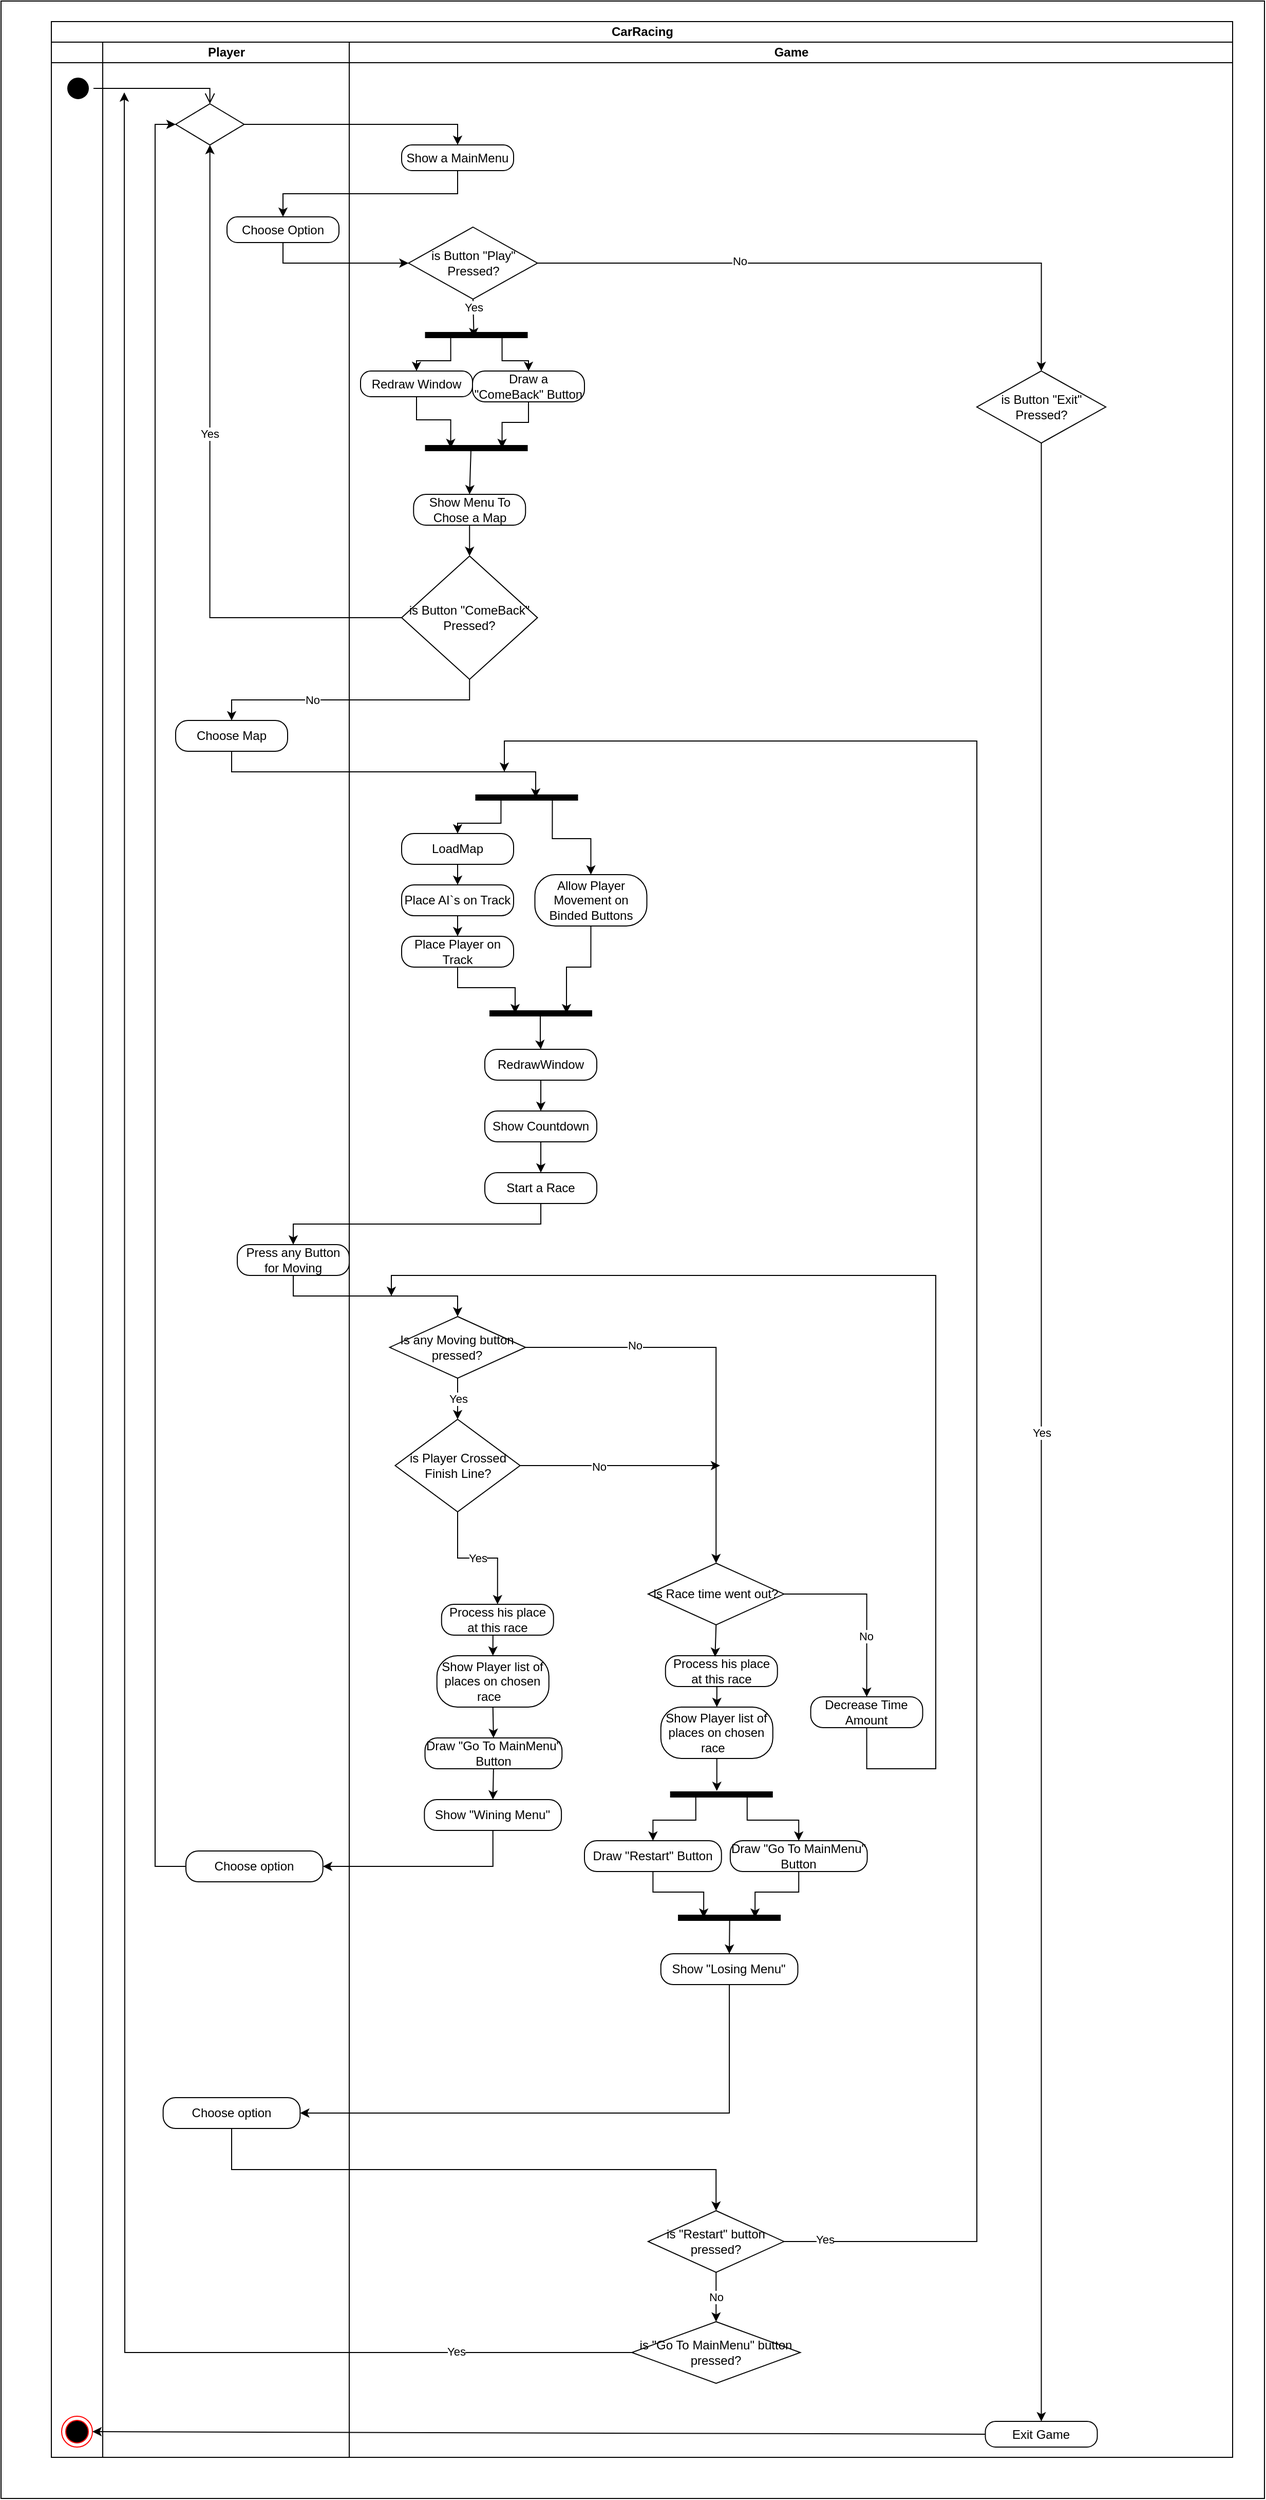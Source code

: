 <mxfile version="22.1.22" type="device">
  <diagram name="Страница — 1" id="J6G2fREbWxx0680CNt4n">
    <mxGraphModel dx="1500" dy="1020" grid="1" gridSize="10" guides="1" tooltips="1" connect="1" arrows="1" fold="1" page="1" pageScale="1" pageWidth="827" pageHeight="1169" math="0" shadow="0">
      <root>
        <mxCell id="0" />
        <mxCell id="1" parent="0" />
        <mxCell id="FTJp6IoLAarafYnfe9E8-142" value="" style="rounded=0;whiteSpace=wrap;html=1;" vertex="1" parent="1">
          <mxGeometry x="150" y="20" width="1230" height="2430" as="geometry" />
        </mxCell>
        <mxCell id="FTJp6IoLAarafYnfe9E8-1" value="CarRacing" style="swimlane;childLayout=stackLayout;resizeParent=1;resizeParentMax=0;startSize=20;html=1;" vertex="1" parent="1">
          <mxGeometry x="199" y="40" width="1150" height="2370" as="geometry" />
        </mxCell>
        <mxCell id="FTJp6IoLAarafYnfe9E8-5" value="" style="swimlane;startSize=20;" vertex="1" parent="FTJp6IoLAarafYnfe9E8-1">
          <mxGeometry y="20" width="50" height="2350" as="geometry" />
        </mxCell>
        <mxCell id="FTJp6IoLAarafYnfe9E8-6" value="" style="ellipse;html=1;shape=startState;fillColor=#000000;strokeColor=#FFFFFF;" vertex="1" parent="FTJp6IoLAarafYnfe9E8-5">
          <mxGeometry x="11.0" y="30" width="30" height="30" as="geometry" />
        </mxCell>
        <mxCell id="FTJp6IoLAarafYnfe9E8-8" value="" style="ellipse;html=1;shape=endState;fillColor=#000000;strokeColor=#ff0000;" vertex="1" parent="FTJp6IoLAarafYnfe9E8-5">
          <mxGeometry x="10.0" y="2310" width="30" height="30" as="geometry" />
        </mxCell>
        <mxCell id="FTJp6IoLAarafYnfe9E8-2" value="Player" style="swimlane;startSize=20;html=1;" vertex="1" parent="FTJp6IoLAarafYnfe9E8-1">
          <mxGeometry x="50" y="20" width="240" height="2350" as="geometry" />
        </mxCell>
        <mxCell id="FTJp6IoLAarafYnfe9E8-11" value="Choose Option" style="rounded=1;whiteSpace=wrap;html=1;arcSize=40;fontColor=#000000;fillColor=#FFFFFF;strokeColor=#000000;" vertex="1" parent="FTJp6IoLAarafYnfe9E8-2">
          <mxGeometry x="121.0" y="170" width="109" height="25" as="geometry" />
        </mxCell>
        <mxCell id="FTJp6IoLAarafYnfe9E8-26" value="Choose Map" style="rounded=1;whiteSpace=wrap;html=1;arcSize=40;fontColor=#000000;fillColor=#FFFFFF;strokeColor=#000000;" vertex="1" parent="FTJp6IoLAarafYnfe9E8-2">
          <mxGeometry x="71.0" y="660" width="109" height="30" as="geometry" />
        </mxCell>
        <mxCell id="FTJp6IoLAarafYnfe9E8-70" value="Press any Button for Moving" style="rounded=1;whiteSpace=wrap;html=1;arcSize=40;fontColor=#000000;fillColor=#FFFFFF;strokeColor=#000000;" vertex="1" parent="FTJp6IoLAarafYnfe9E8-2">
          <mxGeometry x="131" y="1170" width="109" height="30" as="geometry" />
        </mxCell>
        <mxCell id="FTJp6IoLAarafYnfe9E8-126" style="edgeStyle=orthogonalEdgeStyle;rounded=0;orthogonalLoop=1;jettySize=auto;html=1;exitX=0;exitY=0.5;exitDx=0;exitDy=0;entryX=0;entryY=0.5;entryDx=0;entryDy=0;" edge="1" parent="FTJp6IoLAarafYnfe9E8-2" source="FTJp6IoLAarafYnfe9E8-109" target="FTJp6IoLAarafYnfe9E8-127">
          <mxGeometry relative="1" as="geometry">
            <mxPoint x="31" y="50" as="targetPoint" />
          </mxGeometry>
        </mxCell>
        <mxCell id="FTJp6IoLAarafYnfe9E8-109" value="Choose option" style="rounded=1;whiteSpace=wrap;html=1;arcSize=40;fontColor=#000000;fillColor=#FFFFFF;strokeColor=#000000;" vertex="1" parent="FTJp6IoLAarafYnfe9E8-2">
          <mxGeometry x="81" y="1760" width="133.37" height="30" as="geometry" />
        </mxCell>
        <mxCell id="FTJp6IoLAarafYnfe9E8-127" value="" style="rhombus;whiteSpace=wrap;html=1;fontColor=#000000;fillColor=#FFFFFF;strokeColor=#000000;" vertex="1" parent="FTJp6IoLAarafYnfe9E8-2">
          <mxGeometry x="71" y="60" width="66.69" height="40" as="geometry" />
        </mxCell>
        <mxCell id="FTJp6IoLAarafYnfe9E8-131" value="Choose option" style="rounded=1;whiteSpace=wrap;html=1;arcSize=40;fontColor=#000000;fillColor=#FFFFFF;strokeColor=#000000;" vertex="1" parent="FTJp6IoLAarafYnfe9E8-2">
          <mxGeometry x="58.81" y="2000" width="133.37" height="30" as="geometry" />
        </mxCell>
        <mxCell id="FTJp6IoLAarafYnfe9E8-7" value="" style="edgeStyle=orthogonalEdgeStyle;html=1;verticalAlign=bottom;endArrow=open;endSize=8;strokeColor=#000000;rounded=0;entryX=0.5;entryY=0;entryDx=0;entryDy=0;" edge="1" source="FTJp6IoLAarafYnfe9E8-6" parent="FTJp6IoLAarafYnfe9E8-1" target="FTJp6IoLAarafYnfe9E8-127">
          <mxGeometry relative="1" as="geometry">
            <mxPoint x="121" y="65" as="targetPoint" />
          </mxGeometry>
        </mxCell>
        <mxCell id="FTJp6IoLAarafYnfe9E8-12" style="edgeStyle=orthogonalEdgeStyle;rounded=0;orthogonalLoop=1;jettySize=auto;html=1;exitX=0.5;exitY=1;exitDx=0;exitDy=0;entryX=0.5;entryY=0;entryDx=0;entryDy=0;" edge="1" parent="FTJp6IoLAarafYnfe9E8-1" source="FTJp6IoLAarafYnfe9E8-9" target="FTJp6IoLAarafYnfe9E8-11">
          <mxGeometry relative="1" as="geometry" />
        </mxCell>
        <mxCell id="FTJp6IoLAarafYnfe9E8-13" style="edgeStyle=orthogonalEdgeStyle;rounded=0;orthogonalLoop=1;jettySize=auto;html=1;exitX=0.5;exitY=1;exitDx=0;exitDy=0;" edge="1" parent="FTJp6IoLAarafYnfe9E8-1" source="FTJp6IoLAarafYnfe9E8-11" target="FTJp6IoLAarafYnfe9E8-14">
          <mxGeometry relative="1" as="geometry">
            <mxPoint x="175.484" y="230" as="targetPoint" />
          </mxGeometry>
        </mxCell>
        <mxCell id="FTJp6IoLAarafYnfe9E8-32" value="No" style="edgeStyle=orthogonalEdgeStyle;rounded=0;orthogonalLoop=1;jettySize=auto;html=1;exitX=0.5;exitY=1;exitDx=0;exitDy=0;entryX=0.5;entryY=0;entryDx=0;entryDy=0;" edge="1" parent="FTJp6IoLAarafYnfe9E8-1" source="FTJp6IoLAarafYnfe9E8-31" target="FTJp6IoLAarafYnfe9E8-26">
          <mxGeometry x="0.274" relative="1" as="geometry">
            <mxPoint as="offset" />
          </mxGeometry>
        </mxCell>
        <mxCell id="FTJp6IoLAarafYnfe9E8-45" style="edgeStyle=orthogonalEdgeStyle;rounded=0;orthogonalLoop=1;jettySize=auto;html=1;exitX=0.5;exitY=1;exitDx=0;exitDy=0;entryX=0.588;entryY=0.514;entryDx=0;entryDy=0;entryPerimeter=0;" edge="1" parent="FTJp6IoLAarafYnfe9E8-1" source="FTJp6IoLAarafYnfe9E8-26" target="FTJp6IoLAarafYnfe9E8-57">
          <mxGeometry relative="1" as="geometry">
            <mxPoint x="441" y="750" as="targetPoint" />
          </mxGeometry>
        </mxCell>
        <mxCell id="FTJp6IoLAarafYnfe9E8-69" style="edgeStyle=orthogonalEdgeStyle;rounded=0;orthogonalLoop=1;jettySize=auto;html=1;exitX=0.5;exitY=1;exitDx=0;exitDy=0;entryX=0.5;entryY=0;entryDx=0;entryDy=0;" edge="1" parent="FTJp6IoLAarafYnfe9E8-1" source="FTJp6IoLAarafYnfe9E8-55" target="FTJp6IoLAarafYnfe9E8-70">
          <mxGeometry relative="1" as="geometry">
            <mxPoint x="121.0" y="1190" as="targetPoint" />
          </mxGeometry>
        </mxCell>
        <mxCell id="FTJp6IoLAarafYnfe9E8-71" style="edgeStyle=orthogonalEdgeStyle;rounded=0;orthogonalLoop=1;jettySize=auto;html=1;exitX=0.5;exitY=1;exitDx=0;exitDy=0;entryX=0.5;entryY=0;entryDx=0;entryDy=0;" edge="1" parent="FTJp6IoLAarafYnfe9E8-1" source="FTJp6IoLAarafYnfe9E8-70" target="FTJp6IoLAarafYnfe9E8-72">
          <mxGeometry relative="1" as="geometry">
            <mxPoint x="501" y="1260" as="targetPoint" />
          </mxGeometry>
        </mxCell>
        <mxCell id="FTJp6IoLAarafYnfe9E8-3" value="Game" style="swimlane;startSize=20;html=1;" vertex="1" parent="FTJp6IoLAarafYnfe9E8-1">
          <mxGeometry x="290" y="20" width="860" height="2350" as="geometry" />
        </mxCell>
        <mxCell id="FTJp6IoLAarafYnfe9E8-9" value="Show a MainMenu" style="rounded=1;whiteSpace=wrap;html=1;arcSize=40;fontColor=#000000;fillColor=#FFFFFF;strokeColor=#000000;" vertex="1" parent="FTJp6IoLAarafYnfe9E8-3">
          <mxGeometry x="51" y="100" width="109" height="25" as="geometry" />
        </mxCell>
        <mxCell id="FTJp6IoLAarafYnfe9E8-20" style="edgeStyle=orthogonalEdgeStyle;rounded=0;orthogonalLoop=1;jettySize=auto;html=1;exitX=1;exitY=0.5;exitDx=0;exitDy=0;entryX=0.5;entryY=0;entryDx=0;entryDy=0;" edge="1" parent="FTJp6IoLAarafYnfe9E8-3" source="FTJp6IoLAarafYnfe9E8-14" target="FTJp6IoLAarafYnfe9E8-18">
          <mxGeometry relative="1" as="geometry" />
        </mxCell>
        <mxCell id="FTJp6IoLAarafYnfe9E8-21" value="No" style="edgeLabel;html=1;align=center;verticalAlign=middle;resizable=0;points=[];" vertex="1" connectable="0" parent="FTJp6IoLAarafYnfe9E8-20">
          <mxGeometry x="-0.34" y="2" relative="1" as="geometry">
            <mxPoint as="offset" />
          </mxGeometry>
        </mxCell>
        <mxCell id="FTJp6IoLAarafYnfe9E8-22" style="edgeStyle=orthogonalEdgeStyle;rounded=0;orthogonalLoop=1;jettySize=auto;html=1;exitX=0.5;exitY=1;exitDx=0;exitDy=0;entryX=0.476;entryY=0.708;entryDx=0;entryDy=0;entryPerimeter=0;" edge="1" parent="FTJp6IoLAarafYnfe9E8-3" source="FTJp6IoLAarafYnfe9E8-14" target="FTJp6IoLAarafYnfe9E8-35">
          <mxGeometry relative="1" as="geometry">
            <mxPoint x="123.615" y="300.0" as="targetPoint" />
          </mxGeometry>
        </mxCell>
        <mxCell id="FTJp6IoLAarafYnfe9E8-37" value="Yes" style="edgeLabel;html=1;align=center;verticalAlign=middle;resizable=0;points=[];" vertex="1" connectable="0" parent="FTJp6IoLAarafYnfe9E8-22">
          <mxGeometry x="-0.528" y="-1" relative="1" as="geometry">
            <mxPoint as="offset" />
          </mxGeometry>
        </mxCell>
        <mxCell id="FTJp6IoLAarafYnfe9E8-14" value="is Button &quot;Play&quot; Pressed?" style="rhombus;whiteSpace=wrap;html=1;fontColor=#000000;fillColor=#FFFFFF;strokeColor=#000000;" vertex="1" parent="FTJp6IoLAarafYnfe9E8-3">
          <mxGeometry x="57.74" y="180" width="125.52" height="70" as="geometry" />
        </mxCell>
        <mxCell id="FTJp6IoLAarafYnfe9E8-19" value="Yes" style="edgeStyle=orthogonalEdgeStyle;rounded=0;orthogonalLoop=1;jettySize=auto;html=1;exitX=0.5;exitY=1;exitDx=0;exitDy=0;entryX=0.5;entryY=0;entryDx=0;entryDy=0;" edge="1" parent="FTJp6IoLAarafYnfe9E8-3" source="FTJp6IoLAarafYnfe9E8-18" target="FTJp6IoLAarafYnfe9E8-15">
          <mxGeometry relative="1" as="geometry" />
        </mxCell>
        <mxCell id="FTJp6IoLAarafYnfe9E8-18" value="is Button &quot;Exit&quot; Pressed?" style="rhombus;whiteSpace=wrap;html=1;fontColor=#000000;fillColor=#FFFFFF;strokeColor=#000000;" vertex="1" parent="FTJp6IoLAarafYnfe9E8-3">
          <mxGeometry x="611" y="320" width="125.52" height="70" as="geometry" />
        </mxCell>
        <mxCell id="FTJp6IoLAarafYnfe9E8-23" value="Redraw Window" style="rounded=1;whiteSpace=wrap;html=1;arcSize=40;fontColor=#000000;fillColor=#FFFFFF;strokeColor=#000000;" vertex="1" parent="FTJp6IoLAarafYnfe9E8-3">
          <mxGeometry x="11.0" y="320" width="109" height="25" as="geometry" />
        </mxCell>
        <mxCell id="FTJp6IoLAarafYnfe9E8-24" value="Show Menu To Chose a Map" style="rounded=1;whiteSpace=wrap;html=1;arcSize=40;fontColor=#000000;fillColor=#FFFFFF;strokeColor=#000000;" vertex="1" parent="FTJp6IoLAarafYnfe9E8-3">
          <mxGeometry x="62.63" y="440" width="109" height="30" as="geometry" />
        </mxCell>
        <mxCell id="FTJp6IoLAarafYnfe9E8-27" value="Draw a &quot;ComeBack&quot; Button" style="rounded=1;whiteSpace=wrap;html=1;arcSize=40;fontColor=#000000;fillColor=#FFFFFF;strokeColor=#000000;" vertex="1" parent="FTJp6IoLAarafYnfe9E8-3">
          <mxGeometry x="120" y="320" width="109" height="30" as="geometry" />
        </mxCell>
        <mxCell id="FTJp6IoLAarafYnfe9E8-39" style="edgeStyle=orthogonalEdgeStyle;rounded=0;orthogonalLoop=1;jettySize=auto;html=1;exitX=0.25;exitY=0.5;exitDx=0;exitDy=0;exitPerimeter=0;entryX=0.5;entryY=0;entryDx=0;entryDy=0;" edge="1" parent="FTJp6IoLAarafYnfe9E8-3" source="FTJp6IoLAarafYnfe9E8-35" target="FTJp6IoLAarafYnfe9E8-23">
          <mxGeometry relative="1" as="geometry" />
        </mxCell>
        <mxCell id="FTJp6IoLAarafYnfe9E8-40" style="edgeStyle=orthogonalEdgeStyle;rounded=0;orthogonalLoop=1;jettySize=auto;html=1;exitX=0.75;exitY=0.5;exitDx=0;exitDy=0;exitPerimeter=0;entryX=0.5;entryY=0;entryDx=0;entryDy=0;" edge="1" parent="FTJp6IoLAarafYnfe9E8-3" source="FTJp6IoLAarafYnfe9E8-35" target="FTJp6IoLAarafYnfe9E8-27">
          <mxGeometry relative="1" as="geometry" />
        </mxCell>
        <mxCell id="FTJp6IoLAarafYnfe9E8-35" value="" style="shape=line;html=1;strokeWidth=6;strokeColor=#000000;" vertex="1" parent="FTJp6IoLAarafYnfe9E8-3">
          <mxGeometry x="73.76" y="280" width="100" height="10" as="geometry" />
        </mxCell>
        <mxCell id="FTJp6IoLAarafYnfe9E8-31" value="is Button &quot;ComeBack&quot; Pressed?" style="rhombus;whiteSpace=wrap;html=1;fontColor=#000000;fillColor=#FFFFFF;strokeColor=#000000;" vertex="1" parent="FTJp6IoLAarafYnfe9E8-3">
          <mxGeometry x="51" y="500" width="132.26" height="120" as="geometry" />
        </mxCell>
        <mxCell id="FTJp6IoLAarafYnfe9E8-30" style="edgeStyle=orthogonalEdgeStyle;rounded=0;orthogonalLoop=1;jettySize=auto;html=1;exitX=0.5;exitY=1;exitDx=0;exitDy=0;entryX=0.5;entryY=0;entryDx=0;entryDy=0;" edge="1" parent="FTJp6IoLAarafYnfe9E8-3" source="FTJp6IoLAarafYnfe9E8-24" target="FTJp6IoLAarafYnfe9E8-31">
          <mxGeometry relative="1" as="geometry" />
        </mxCell>
        <mxCell id="FTJp6IoLAarafYnfe9E8-38" value="" style="shape=line;html=1;strokeWidth=6;strokeColor=#000000;" vertex="1" parent="FTJp6IoLAarafYnfe9E8-3">
          <mxGeometry x="73.76" y="390" width="100" height="10" as="geometry" />
        </mxCell>
        <mxCell id="FTJp6IoLAarafYnfe9E8-41" style="edgeStyle=orthogonalEdgeStyle;rounded=0;orthogonalLoop=1;jettySize=auto;html=1;exitX=0.5;exitY=1;exitDx=0;exitDy=0;entryX=0.25;entryY=0.5;entryDx=0;entryDy=0;entryPerimeter=0;" edge="1" parent="FTJp6IoLAarafYnfe9E8-3" source="FTJp6IoLAarafYnfe9E8-23" target="FTJp6IoLAarafYnfe9E8-38">
          <mxGeometry relative="1" as="geometry" />
        </mxCell>
        <mxCell id="FTJp6IoLAarafYnfe9E8-42" style="edgeStyle=orthogonalEdgeStyle;rounded=0;orthogonalLoop=1;jettySize=auto;html=1;exitX=0.5;exitY=1;exitDx=0;exitDy=0;entryX=0.75;entryY=0.5;entryDx=0;entryDy=0;entryPerimeter=0;" edge="1" parent="FTJp6IoLAarafYnfe9E8-3" source="FTJp6IoLAarafYnfe9E8-27" target="FTJp6IoLAarafYnfe9E8-38">
          <mxGeometry relative="1" as="geometry" />
        </mxCell>
        <mxCell id="FTJp6IoLAarafYnfe9E8-44" value="" style="endArrow=classic;html=1;rounded=0;exitX=0.447;exitY=0.8;exitDx=0;exitDy=0;exitPerimeter=0;entryX=0.5;entryY=0;entryDx=0;entryDy=0;" edge="1" parent="FTJp6IoLAarafYnfe9E8-3" source="FTJp6IoLAarafYnfe9E8-38" target="FTJp6IoLAarafYnfe9E8-24">
          <mxGeometry width="50" height="50" relative="1" as="geometry">
            <mxPoint x="61" y="510" as="sourcePoint" />
            <mxPoint x="111" y="460" as="targetPoint" />
          </mxGeometry>
        </mxCell>
        <mxCell id="FTJp6IoLAarafYnfe9E8-48" style="edgeStyle=orthogonalEdgeStyle;rounded=0;orthogonalLoop=1;jettySize=auto;html=1;exitX=0.5;exitY=1;exitDx=0;exitDy=0;entryX=0.5;entryY=0;entryDx=0;entryDy=0;" edge="1" parent="FTJp6IoLAarafYnfe9E8-3" source="FTJp6IoLAarafYnfe9E8-46" target="FTJp6IoLAarafYnfe9E8-49">
          <mxGeometry relative="1" as="geometry" />
        </mxCell>
        <mxCell id="FTJp6IoLAarafYnfe9E8-46" value="LoadMap" style="rounded=1;whiteSpace=wrap;html=1;arcSize=40;fontColor=#000000;fillColor=#FFFFFF;strokeColor=#000000;" vertex="1" parent="FTJp6IoLAarafYnfe9E8-3">
          <mxGeometry x="51.0" y="770" width="109" height="30" as="geometry" />
        </mxCell>
        <mxCell id="FTJp6IoLAarafYnfe9E8-66" style="edgeStyle=orthogonalEdgeStyle;rounded=0;orthogonalLoop=1;jettySize=auto;html=1;exitX=0.5;exitY=1;exitDx=0;exitDy=0;entryX=0.5;entryY=0;entryDx=0;entryDy=0;" edge="1" parent="FTJp6IoLAarafYnfe9E8-3" source="FTJp6IoLAarafYnfe9E8-47" target="FTJp6IoLAarafYnfe9E8-65">
          <mxGeometry relative="1" as="geometry" />
        </mxCell>
        <mxCell id="FTJp6IoLAarafYnfe9E8-47" value="RedrawWindow" style="rounded=1;whiteSpace=wrap;html=1;arcSize=40;fontColor=#000000;fillColor=#FFFFFF;strokeColor=#000000;" vertex="1" parent="FTJp6IoLAarafYnfe9E8-3">
          <mxGeometry x="132.0" y="980" width="109" height="30" as="geometry" />
        </mxCell>
        <mxCell id="FTJp6IoLAarafYnfe9E8-51" style="edgeStyle=orthogonalEdgeStyle;rounded=0;orthogonalLoop=1;jettySize=auto;html=1;exitX=0.5;exitY=1;exitDx=0;exitDy=0;entryX=0.5;entryY=0;entryDx=0;entryDy=0;" edge="1" parent="FTJp6IoLAarafYnfe9E8-3" source="FTJp6IoLAarafYnfe9E8-49" target="FTJp6IoLAarafYnfe9E8-50">
          <mxGeometry relative="1" as="geometry" />
        </mxCell>
        <mxCell id="FTJp6IoLAarafYnfe9E8-49" value="Place AI`s on Track" style="rounded=1;whiteSpace=wrap;html=1;arcSize=40;fontColor=#000000;fillColor=#FFFFFF;strokeColor=#000000;" vertex="1" parent="FTJp6IoLAarafYnfe9E8-3">
          <mxGeometry x="51.0" y="820" width="109" height="30" as="geometry" />
        </mxCell>
        <mxCell id="FTJp6IoLAarafYnfe9E8-50" value="Place Player on Track" style="rounded=1;whiteSpace=wrap;html=1;arcSize=40;fontColor=#000000;fillColor=#FFFFFF;strokeColor=#000000;" vertex="1" parent="FTJp6IoLAarafYnfe9E8-3">
          <mxGeometry x="51.0" y="870" width="109" height="30" as="geometry" />
        </mxCell>
        <mxCell id="FTJp6IoLAarafYnfe9E8-52" value="Allow Player Movement on Binded Buttons" style="rounded=1;whiteSpace=wrap;html=1;arcSize=40;fontColor=#000000;fillColor=#FFFFFF;strokeColor=#000000;" vertex="1" parent="FTJp6IoLAarafYnfe9E8-3">
          <mxGeometry x="180.74" y="810" width="109" height="50" as="geometry" />
        </mxCell>
        <mxCell id="FTJp6IoLAarafYnfe9E8-15" value="Exit Game" style="rounded=1;whiteSpace=wrap;html=1;arcSize=40;fontColor=#000000;fillColor=#FFFFFF;strokeColor=#000000;" vertex="1" parent="FTJp6IoLAarafYnfe9E8-3">
          <mxGeometry x="619.26" y="2315" width="109" height="25" as="geometry" />
        </mxCell>
        <mxCell id="FTJp6IoLAarafYnfe9E8-55" value="Start a Race" style="rounded=1;whiteSpace=wrap;html=1;arcSize=40;fontColor=#000000;fillColor=#FFFFFF;strokeColor=#000000;" vertex="1" parent="FTJp6IoLAarafYnfe9E8-3">
          <mxGeometry x="132" y="1100" width="109" height="30" as="geometry" />
        </mxCell>
        <mxCell id="FTJp6IoLAarafYnfe9E8-60" style="edgeStyle=orthogonalEdgeStyle;rounded=0;orthogonalLoop=1;jettySize=auto;html=1;exitX=0.75;exitY=0.5;exitDx=0;exitDy=0;exitPerimeter=0;entryX=0.5;entryY=0;entryDx=0;entryDy=0;" edge="1" parent="FTJp6IoLAarafYnfe9E8-3" source="FTJp6IoLAarafYnfe9E8-57" target="FTJp6IoLAarafYnfe9E8-52">
          <mxGeometry relative="1" as="geometry" />
        </mxCell>
        <mxCell id="FTJp6IoLAarafYnfe9E8-61" style="edgeStyle=orthogonalEdgeStyle;rounded=0;orthogonalLoop=1;jettySize=auto;html=1;exitX=0.25;exitY=0.5;exitDx=0;exitDy=0;exitPerimeter=0;entryX=0.5;entryY=0;entryDx=0;entryDy=0;" edge="1" parent="FTJp6IoLAarafYnfe9E8-3" source="FTJp6IoLAarafYnfe9E8-57" target="FTJp6IoLAarafYnfe9E8-46">
          <mxGeometry relative="1" as="geometry" />
        </mxCell>
        <mxCell id="FTJp6IoLAarafYnfe9E8-57" value="" style="shape=line;html=1;strokeWidth=6;strokeColor=#000000;" vertex="1" parent="FTJp6IoLAarafYnfe9E8-3">
          <mxGeometry x="122.74" y="730" width="100" height="10" as="geometry" />
        </mxCell>
        <mxCell id="FTJp6IoLAarafYnfe9E8-62" style="edgeStyle=orthogonalEdgeStyle;rounded=0;orthogonalLoop=1;jettySize=auto;html=1;exitX=0.25;exitY=0.5;exitDx=0;exitDy=0;exitPerimeter=0;entryX=0.5;entryY=0;entryDx=0;entryDy=0;" edge="1" parent="FTJp6IoLAarafYnfe9E8-3" source="FTJp6IoLAarafYnfe9E8-58" target="FTJp6IoLAarafYnfe9E8-47">
          <mxGeometry relative="1" as="geometry">
            <Array as="points">
              <mxPoint x="186" y="945" />
              <mxPoint x="186" y="975" />
            </Array>
          </mxGeometry>
        </mxCell>
        <mxCell id="FTJp6IoLAarafYnfe9E8-58" value="" style="shape=line;html=1;strokeWidth=6;strokeColor=#000000;" vertex="1" parent="FTJp6IoLAarafYnfe9E8-3">
          <mxGeometry x="136.5" y="940" width="100" height="10" as="geometry" />
        </mxCell>
        <mxCell id="FTJp6IoLAarafYnfe9E8-63" style="edgeStyle=orthogonalEdgeStyle;rounded=0;orthogonalLoop=1;jettySize=auto;html=1;exitX=0.5;exitY=1;exitDx=0;exitDy=0;entryX=0.75;entryY=0.5;entryDx=0;entryDy=0;entryPerimeter=0;" edge="1" parent="FTJp6IoLAarafYnfe9E8-3" source="FTJp6IoLAarafYnfe9E8-52" target="FTJp6IoLAarafYnfe9E8-58">
          <mxGeometry relative="1" as="geometry" />
        </mxCell>
        <mxCell id="FTJp6IoLAarafYnfe9E8-64" style="edgeStyle=orthogonalEdgeStyle;rounded=0;orthogonalLoop=1;jettySize=auto;html=1;exitX=0.5;exitY=1;exitDx=0;exitDy=0;entryX=0.25;entryY=0.5;entryDx=0;entryDy=0;entryPerimeter=0;" edge="1" parent="FTJp6IoLAarafYnfe9E8-3" source="FTJp6IoLAarafYnfe9E8-50" target="FTJp6IoLAarafYnfe9E8-58">
          <mxGeometry relative="1" as="geometry" />
        </mxCell>
        <mxCell id="FTJp6IoLAarafYnfe9E8-67" style="edgeStyle=orthogonalEdgeStyle;rounded=0;orthogonalLoop=1;jettySize=auto;html=1;exitX=0.5;exitY=1;exitDx=0;exitDy=0;entryX=0.5;entryY=0;entryDx=0;entryDy=0;" edge="1" parent="FTJp6IoLAarafYnfe9E8-3" source="FTJp6IoLAarafYnfe9E8-65" target="FTJp6IoLAarafYnfe9E8-55">
          <mxGeometry relative="1" as="geometry" />
        </mxCell>
        <mxCell id="FTJp6IoLAarafYnfe9E8-65" value="Show Countdown" style="rounded=1;whiteSpace=wrap;html=1;arcSize=40;fontColor=#000000;fillColor=#FFFFFF;strokeColor=#000000;" vertex="1" parent="FTJp6IoLAarafYnfe9E8-3">
          <mxGeometry x="132.0" y="1040" width="109" height="30" as="geometry" />
        </mxCell>
        <mxCell id="FTJp6IoLAarafYnfe9E8-73" style="edgeStyle=orthogonalEdgeStyle;rounded=0;orthogonalLoop=1;jettySize=auto;html=1;exitX=1;exitY=0.5;exitDx=0;exitDy=0;entryX=0.5;entryY=0;entryDx=0;entryDy=0;" edge="1" parent="FTJp6IoLAarafYnfe9E8-3" source="FTJp6IoLAarafYnfe9E8-72" target="FTJp6IoLAarafYnfe9E8-74">
          <mxGeometry relative="1" as="geometry">
            <mxPoint x="311" y="1310" as="targetPoint" />
          </mxGeometry>
        </mxCell>
        <mxCell id="FTJp6IoLAarafYnfe9E8-80" value="No" style="edgeLabel;html=1;align=center;verticalAlign=middle;resizable=0;points=[];" vertex="1" connectable="0" parent="FTJp6IoLAarafYnfe9E8-73">
          <mxGeometry x="-0.462" y="2" relative="1" as="geometry">
            <mxPoint as="offset" />
          </mxGeometry>
        </mxCell>
        <mxCell id="FTJp6IoLAarafYnfe9E8-82" value="Yes" style="edgeStyle=orthogonalEdgeStyle;rounded=0;orthogonalLoop=1;jettySize=auto;html=1;exitX=0.5;exitY=1;exitDx=0;exitDy=0;entryX=0.5;entryY=0;entryDx=0;entryDy=0;" edge="1" parent="FTJp6IoLAarafYnfe9E8-3" source="FTJp6IoLAarafYnfe9E8-72" target="FTJp6IoLAarafYnfe9E8-81">
          <mxGeometry relative="1" as="geometry" />
        </mxCell>
        <mxCell id="FTJp6IoLAarafYnfe9E8-72" value="Is any Moving button pressed?" style="rhombus;whiteSpace=wrap;html=1;fontColor=#000000;fillColor=#FFFFFF;strokeColor=#000000;" vertex="1" parent="FTJp6IoLAarafYnfe9E8-3">
          <mxGeometry x="39.37" y="1240" width="132.26" height="60" as="geometry" />
        </mxCell>
        <mxCell id="FTJp6IoLAarafYnfe9E8-75" style="edgeStyle=orthogonalEdgeStyle;rounded=0;orthogonalLoop=1;jettySize=auto;html=1;exitX=1;exitY=0.5;exitDx=0;exitDy=0;entryX=0.5;entryY=0;entryDx=0;entryDy=0;" edge="1" parent="FTJp6IoLAarafYnfe9E8-3" source="FTJp6IoLAarafYnfe9E8-74" target="FTJp6IoLAarafYnfe9E8-68">
          <mxGeometry relative="1" as="geometry" />
        </mxCell>
        <mxCell id="FTJp6IoLAarafYnfe9E8-77" value="No" style="edgeLabel;html=1;align=center;verticalAlign=middle;resizable=0;points=[];" vertex="1" connectable="0" parent="FTJp6IoLAarafYnfe9E8-75">
          <mxGeometry x="0.344" y="-1" relative="1" as="geometry">
            <mxPoint as="offset" />
          </mxGeometry>
        </mxCell>
        <mxCell id="FTJp6IoLAarafYnfe9E8-74" value="is Race time went out?" style="rhombus;whiteSpace=wrap;html=1;fontColor=#000000;fillColor=#FFFFFF;strokeColor=#000000;" vertex="1" parent="FTJp6IoLAarafYnfe9E8-3">
          <mxGeometry x="291" y="1480" width="132.26" height="60" as="geometry" />
        </mxCell>
        <mxCell id="FTJp6IoLAarafYnfe9E8-76" style="edgeStyle=orthogonalEdgeStyle;rounded=0;orthogonalLoop=1;jettySize=auto;html=1;exitX=0.5;exitY=1;exitDx=0;exitDy=0;" edge="1" parent="FTJp6IoLAarafYnfe9E8-3" source="FTJp6IoLAarafYnfe9E8-68">
          <mxGeometry relative="1" as="geometry">
            <mxPoint x="41" y="1220" as="targetPoint" />
            <Array as="points">
              <mxPoint x="504" y="1680" />
              <mxPoint x="571" y="1680" />
              <mxPoint x="571" y="1200" />
              <mxPoint x="41" y="1200" />
            </Array>
          </mxGeometry>
        </mxCell>
        <mxCell id="FTJp6IoLAarafYnfe9E8-68" value="Decrease Time Amount" style="rounded=1;whiteSpace=wrap;html=1;arcSize=40;fontColor=#000000;fillColor=#FFFFFF;strokeColor=#000000;" vertex="1" parent="FTJp6IoLAarafYnfe9E8-3">
          <mxGeometry x="449.26" y="1610" width="109" height="30" as="geometry" />
        </mxCell>
        <mxCell id="FTJp6IoLAarafYnfe9E8-78" value="Show &quot;Losing Menu&quot;" style="rounded=1;whiteSpace=wrap;html=1;arcSize=40;fontColor=#000000;fillColor=#FFFFFF;strokeColor=#000000;" vertex="1" parent="FTJp6IoLAarafYnfe9E8-3">
          <mxGeometry x="303.36" y="1860" width="133.37" height="30" as="geometry" />
        </mxCell>
        <mxCell id="FTJp6IoLAarafYnfe9E8-83" style="edgeStyle=orthogonalEdgeStyle;rounded=0;orthogonalLoop=1;jettySize=auto;html=1;exitX=1;exitY=0.5;exitDx=0;exitDy=0;" edge="1" parent="FTJp6IoLAarafYnfe9E8-3" source="FTJp6IoLAarafYnfe9E8-81">
          <mxGeometry relative="1" as="geometry">
            <mxPoint x="361" y="1385" as="targetPoint" />
          </mxGeometry>
        </mxCell>
        <mxCell id="FTJp6IoLAarafYnfe9E8-84" value="No" style="edgeLabel;html=1;align=center;verticalAlign=middle;resizable=0;points=[];" vertex="1" connectable="0" parent="FTJp6IoLAarafYnfe9E8-83">
          <mxGeometry x="-0.22" y="-1" relative="1" as="geometry">
            <mxPoint as="offset" />
          </mxGeometry>
        </mxCell>
        <mxCell id="FTJp6IoLAarafYnfe9E8-86" value="Yes" style="edgeStyle=orthogonalEdgeStyle;rounded=0;orthogonalLoop=1;jettySize=auto;html=1;exitX=0.5;exitY=1;exitDx=0;exitDy=0;entryX=0.5;entryY=0;entryDx=0;entryDy=0;" edge="1" parent="FTJp6IoLAarafYnfe9E8-3" source="FTJp6IoLAarafYnfe9E8-81" target="FTJp6IoLAarafYnfe9E8-85">
          <mxGeometry relative="1" as="geometry" />
        </mxCell>
        <mxCell id="FTJp6IoLAarafYnfe9E8-81" value="is Player Crossed Finish Line?" style="rhombus;whiteSpace=wrap;html=1;fontColor=#000000;fillColor=#FFFFFF;strokeColor=#000000;" vertex="1" parent="FTJp6IoLAarafYnfe9E8-3">
          <mxGeometry x="44.69" y="1340" width="121.63" height="90" as="geometry" />
        </mxCell>
        <mxCell id="FTJp6IoLAarafYnfe9E8-100" style="edgeStyle=orthogonalEdgeStyle;rounded=0;orthogonalLoop=1;jettySize=auto;html=1;exitX=0.5;exitY=1;exitDx=0;exitDy=0;entryX=0.5;entryY=0;entryDx=0;entryDy=0;" edge="1" parent="FTJp6IoLAarafYnfe9E8-3" source="FTJp6IoLAarafYnfe9E8-85" target="FTJp6IoLAarafYnfe9E8-98">
          <mxGeometry relative="1" as="geometry" />
        </mxCell>
        <mxCell id="FTJp6IoLAarafYnfe9E8-85" value="Process his place at this race" style="rounded=1;whiteSpace=wrap;html=1;arcSize=40;fontColor=#000000;fillColor=#FFFFFF;strokeColor=#000000;" vertex="1" parent="FTJp6IoLAarafYnfe9E8-3">
          <mxGeometry x="89.87" y="1520" width="109" height="30" as="geometry" />
        </mxCell>
        <mxCell id="FTJp6IoLAarafYnfe9E8-125" style="edgeStyle=orthogonalEdgeStyle;rounded=0;orthogonalLoop=1;jettySize=auto;html=1;exitX=0.5;exitY=1;exitDx=0;exitDy=0;entryX=0.5;entryY=0;entryDx=0;entryDy=0;" edge="1" parent="FTJp6IoLAarafYnfe9E8-3" source="FTJp6IoLAarafYnfe9E8-96" target="FTJp6IoLAarafYnfe9E8-107">
          <mxGeometry relative="1" as="geometry" />
        </mxCell>
        <mxCell id="FTJp6IoLAarafYnfe9E8-96" value="Draw &quot;Go To MainMenu&quot; Button" style="rounded=1;whiteSpace=wrap;html=1;arcSize=40;fontColor=#000000;fillColor=#FFFFFF;strokeColor=#000000;" vertex="1" parent="FTJp6IoLAarafYnfe9E8-3">
          <mxGeometry x="73.76" y="1650" width="133.37" height="30" as="geometry" />
        </mxCell>
        <mxCell id="FTJp6IoLAarafYnfe9E8-124" style="edgeStyle=orthogonalEdgeStyle;rounded=0;orthogonalLoop=1;jettySize=auto;html=1;exitX=0.5;exitY=1;exitDx=0;exitDy=0;entryX=0.5;entryY=0;entryDx=0;entryDy=0;" edge="1" parent="FTJp6IoLAarafYnfe9E8-3" source="FTJp6IoLAarafYnfe9E8-98" target="FTJp6IoLAarafYnfe9E8-96">
          <mxGeometry relative="1" as="geometry" />
        </mxCell>
        <mxCell id="FTJp6IoLAarafYnfe9E8-98" value="Show Player list of places on chosen race&amp;nbsp;&amp;nbsp;" style="rounded=1;whiteSpace=wrap;html=1;arcSize=40;fontColor=#000000;fillColor=#FFFFFF;strokeColor=#000000;" vertex="1" parent="FTJp6IoLAarafYnfe9E8-3">
          <mxGeometry x="85.37" y="1570" width="109" height="50" as="geometry" />
        </mxCell>
        <mxCell id="FTJp6IoLAarafYnfe9E8-107" value="Show &quot;Wining Menu&quot;" style="rounded=1;whiteSpace=wrap;html=1;arcSize=40;fontColor=#000000;fillColor=#FFFFFF;strokeColor=#000000;" vertex="1" parent="FTJp6IoLAarafYnfe9E8-3">
          <mxGeometry x="73.18" y="1710" width="133.37" height="30" as="geometry" />
        </mxCell>
        <mxCell id="FTJp6IoLAarafYnfe9E8-112" value="Process his place at this race" style="rounded=1;whiteSpace=wrap;html=1;arcSize=40;fontColor=#000000;fillColor=#FFFFFF;strokeColor=#000000;" vertex="1" parent="FTJp6IoLAarafYnfe9E8-3">
          <mxGeometry x="307.87" y="1570" width="109" height="30" as="geometry" />
        </mxCell>
        <mxCell id="FTJp6IoLAarafYnfe9E8-115" value="" style="shape=line;html=1;strokeWidth=6;strokeColor=#000000;" vertex="1" parent="FTJp6IoLAarafYnfe9E8-3">
          <mxGeometry x="312.37" y="1700" width="100" height="10" as="geometry" />
        </mxCell>
        <mxCell id="FTJp6IoLAarafYnfe9E8-116" value="" style="shape=line;html=1;strokeWidth=6;strokeColor=#000000;" vertex="1" parent="FTJp6IoLAarafYnfe9E8-3">
          <mxGeometry x="320.05" y="1820" width="100" height="10" as="geometry" />
        </mxCell>
        <mxCell id="FTJp6IoLAarafYnfe9E8-117" value="Draw &quot;Go To MainMenu&quot; Button" style="rounded=1;whiteSpace=wrap;html=1;arcSize=40;fontColor=#000000;fillColor=#FFFFFF;strokeColor=#000000;" vertex="1" parent="FTJp6IoLAarafYnfe9E8-3">
          <mxGeometry x="370.93" y="1750" width="133.37" height="30" as="geometry" />
        </mxCell>
        <mxCell id="FTJp6IoLAarafYnfe9E8-114" style="edgeStyle=orthogonalEdgeStyle;rounded=0;orthogonalLoop=1;jettySize=auto;html=1;exitX=0.75;exitY=0.5;exitDx=0;exitDy=0;exitPerimeter=0;entryX=0.5;entryY=0;entryDx=0;entryDy=0;" edge="1" parent="FTJp6IoLAarafYnfe9E8-3" source="FTJp6IoLAarafYnfe9E8-115" target="FTJp6IoLAarafYnfe9E8-117">
          <mxGeometry relative="1" as="geometry" />
        </mxCell>
        <mxCell id="FTJp6IoLAarafYnfe9E8-118" value="Draw &quot;Restart&quot; Button" style="rounded=1;whiteSpace=wrap;html=1;arcSize=40;fontColor=#000000;fillColor=#FFFFFF;strokeColor=#000000;" vertex="1" parent="FTJp6IoLAarafYnfe9E8-3">
          <mxGeometry x="229" y="1750" width="133.37" height="30" as="geometry" />
        </mxCell>
        <mxCell id="FTJp6IoLAarafYnfe9E8-119" value="Show Player list of places on chosen race&amp;nbsp;&amp;nbsp;" style="rounded=1;whiteSpace=wrap;html=1;arcSize=40;fontColor=#000000;fillColor=#FFFFFF;strokeColor=#000000;" vertex="1" parent="FTJp6IoLAarafYnfe9E8-3">
          <mxGeometry x="303.37" y="1620" width="109" height="50" as="geometry" />
        </mxCell>
        <mxCell id="FTJp6IoLAarafYnfe9E8-120" style="edgeStyle=orthogonalEdgeStyle;rounded=0;orthogonalLoop=1;jettySize=auto;html=1;exitX=0.5;exitY=1;exitDx=0;exitDy=0;entryX=0.455;entryY=0.167;entryDx=0;entryDy=0;entryPerimeter=0;" edge="1" parent="FTJp6IoLAarafYnfe9E8-3" source="FTJp6IoLAarafYnfe9E8-119" target="FTJp6IoLAarafYnfe9E8-115">
          <mxGeometry relative="1" as="geometry" />
        </mxCell>
        <mxCell id="FTJp6IoLAarafYnfe9E8-113" style="edgeStyle=orthogonalEdgeStyle;rounded=0;orthogonalLoop=1;jettySize=auto;html=1;exitX=0.25;exitY=0.5;exitDx=0;exitDy=0;exitPerimeter=0;entryX=0.5;entryY=0;entryDx=0;entryDy=0;" edge="1" parent="FTJp6IoLAarafYnfe9E8-3" source="FTJp6IoLAarafYnfe9E8-115" target="FTJp6IoLAarafYnfe9E8-118">
          <mxGeometry relative="1" as="geometry" />
        </mxCell>
        <mxCell id="FTJp6IoLAarafYnfe9E8-121" style="edgeStyle=orthogonalEdgeStyle;rounded=0;orthogonalLoop=1;jettySize=auto;html=1;exitX=0.5;exitY=1;exitDx=0;exitDy=0;entryX=0.25;entryY=0.5;entryDx=0;entryDy=0;entryPerimeter=0;" edge="1" parent="FTJp6IoLAarafYnfe9E8-3" source="FTJp6IoLAarafYnfe9E8-118" target="FTJp6IoLAarafYnfe9E8-116">
          <mxGeometry relative="1" as="geometry" />
        </mxCell>
        <mxCell id="FTJp6IoLAarafYnfe9E8-111" style="edgeStyle=orthogonalEdgeStyle;rounded=0;orthogonalLoop=1;jettySize=auto;html=1;exitX=0.5;exitY=1;exitDx=0;exitDy=0;entryX=0.5;entryY=0;entryDx=0;entryDy=0;" edge="1" parent="FTJp6IoLAarafYnfe9E8-3" source="FTJp6IoLAarafYnfe9E8-112" target="FTJp6IoLAarafYnfe9E8-119">
          <mxGeometry relative="1" as="geometry" />
        </mxCell>
        <mxCell id="FTJp6IoLAarafYnfe9E8-122" style="edgeStyle=orthogonalEdgeStyle;rounded=0;orthogonalLoop=1;jettySize=auto;html=1;exitX=0.5;exitY=1;exitDx=0;exitDy=0;entryX=0.75;entryY=0.5;entryDx=0;entryDy=0;entryPerimeter=0;" edge="1" parent="FTJp6IoLAarafYnfe9E8-3" source="FTJp6IoLAarafYnfe9E8-117" target="FTJp6IoLAarafYnfe9E8-116">
          <mxGeometry relative="1" as="geometry" />
        </mxCell>
        <mxCell id="FTJp6IoLAarafYnfe9E8-123" value="" style="endArrow=classic;html=1;rounded=0;exitX=0.503;exitY=0.663;exitDx=0;exitDy=0;exitPerimeter=0;entryX=0.5;entryY=0;entryDx=0;entryDy=0;" edge="1" parent="FTJp6IoLAarafYnfe9E8-3" source="FTJp6IoLAarafYnfe9E8-116" target="FTJp6IoLAarafYnfe9E8-78">
          <mxGeometry width="50" height="50" relative="1" as="geometry">
            <mxPoint x="374.77" y="1837" as="sourcePoint" />
            <mxPoint x="374.77" y="1880" as="targetPoint" />
          </mxGeometry>
        </mxCell>
        <mxCell id="FTJp6IoLAarafYnfe9E8-129" style="edgeStyle=orthogonalEdgeStyle;rounded=0;orthogonalLoop=1;jettySize=auto;html=1;exitX=0.5;exitY=1;exitDx=0;exitDy=0;entryX=0.443;entryY=0.038;entryDx=0;entryDy=0;entryPerimeter=0;" edge="1" parent="FTJp6IoLAarafYnfe9E8-3" source="FTJp6IoLAarafYnfe9E8-74" target="FTJp6IoLAarafYnfe9E8-112">
          <mxGeometry relative="1" as="geometry" />
        </mxCell>
        <mxCell id="FTJp6IoLAarafYnfe9E8-136" value="No" style="edgeStyle=orthogonalEdgeStyle;rounded=0;orthogonalLoop=1;jettySize=auto;html=1;exitX=0.5;exitY=1;exitDx=0;exitDy=0;entryX=0.5;entryY=0;entryDx=0;entryDy=0;" edge="1" parent="FTJp6IoLAarafYnfe9E8-3" source="FTJp6IoLAarafYnfe9E8-133" target="FTJp6IoLAarafYnfe9E8-135">
          <mxGeometry relative="1" as="geometry" />
        </mxCell>
        <mxCell id="FTJp6IoLAarafYnfe9E8-137" style="edgeStyle=orthogonalEdgeStyle;rounded=0;orthogonalLoop=1;jettySize=auto;html=1;exitX=1;exitY=0.5;exitDx=0;exitDy=0;" edge="1" parent="FTJp6IoLAarafYnfe9E8-3" source="FTJp6IoLAarafYnfe9E8-133">
          <mxGeometry relative="1" as="geometry">
            <mxPoint x="151" y="710" as="targetPoint" />
            <Array as="points">
              <mxPoint x="611" y="2140" />
              <mxPoint x="611" y="680" />
              <mxPoint x="151" y="680" />
            </Array>
          </mxGeometry>
        </mxCell>
        <mxCell id="FTJp6IoLAarafYnfe9E8-138" value="Yes" style="edgeLabel;html=1;align=center;verticalAlign=middle;resizable=0;points=[];" vertex="1" connectable="0" parent="FTJp6IoLAarafYnfe9E8-137">
          <mxGeometry x="-0.964" y="2" relative="1" as="geometry">
            <mxPoint x="1" as="offset" />
          </mxGeometry>
        </mxCell>
        <mxCell id="FTJp6IoLAarafYnfe9E8-133" value="is &quot;Restart&quot; button pressed?" style="rhombus;whiteSpace=wrap;html=1;fontColor=#000000;fillColor=#FFFFFF;strokeColor=#000000;" vertex="1" parent="FTJp6IoLAarafYnfe9E8-3">
          <mxGeometry x="291" y="2110" width="132.26" height="60" as="geometry" />
        </mxCell>
        <mxCell id="FTJp6IoLAarafYnfe9E8-139" style="edgeStyle=orthogonalEdgeStyle;rounded=0;orthogonalLoop=1;jettySize=auto;html=1;exitX=0;exitY=0.5;exitDx=0;exitDy=0;" edge="1" parent="FTJp6IoLAarafYnfe9E8-3" source="FTJp6IoLAarafYnfe9E8-135">
          <mxGeometry relative="1" as="geometry">
            <mxPoint x="-219" y="48.889" as="targetPoint" />
          </mxGeometry>
        </mxCell>
        <mxCell id="FTJp6IoLAarafYnfe9E8-140" value="Yes" style="edgeLabel;html=1;align=center;verticalAlign=middle;resizable=0;points=[];" vertex="1" connectable="0" parent="FTJp6IoLAarafYnfe9E8-139">
          <mxGeometry x="-0.873" y="-1" relative="1" as="geometry">
            <mxPoint as="offset" />
          </mxGeometry>
        </mxCell>
        <mxCell id="FTJp6IoLAarafYnfe9E8-135" value="is &quot;Go To MainMenu&quot; button pressed?" style="rhombus;whiteSpace=wrap;html=1;fontColor=#000000;fillColor=#FFFFFF;strokeColor=#000000;" vertex="1" parent="FTJp6IoLAarafYnfe9E8-3">
          <mxGeometry x="275.13" y="2218" width="164" height="60" as="geometry" />
        </mxCell>
        <mxCell id="FTJp6IoLAarafYnfe9E8-110" style="edgeStyle=orthogonalEdgeStyle;rounded=0;orthogonalLoop=1;jettySize=auto;html=1;exitX=0.5;exitY=1;exitDx=0;exitDy=0;entryX=1;entryY=0.5;entryDx=0;entryDy=0;" edge="1" parent="FTJp6IoLAarafYnfe9E8-1" source="FTJp6IoLAarafYnfe9E8-107" target="FTJp6IoLAarafYnfe9E8-109">
          <mxGeometry relative="1" as="geometry" />
        </mxCell>
        <mxCell id="FTJp6IoLAarafYnfe9E8-128" style="edgeStyle=orthogonalEdgeStyle;rounded=0;orthogonalLoop=1;jettySize=auto;html=1;exitX=1;exitY=0.5;exitDx=0;exitDy=0;entryX=0.5;entryY=0;entryDx=0;entryDy=0;" edge="1" parent="FTJp6IoLAarafYnfe9E8-1" source="FTJp6IoLAarafYnfe9E8-127" target="FTJp6IoLAarafYnfe9E8-9">
          <mxGeometry relative="1" as="geometry" />
        </mxCell>
        <mxCell id="FTJp6IoLAarafYnfe9E8-33" style="edgeStyle=orthogonalEdgeStyle;rounded=0;orthogonalLoop=1;jettySize=auto;html=1;exitX=0;exitY=0.5;exitDx=0;exitDy=0;entryX=0.5;entryY=1;entryDx=0;entryDy=0;" edge="1" parent="FTJp6IoLAarafYnfe9E8-1" source="FTJp6IoLAarafYnfe9E8-31" target="FTJp6IoLAarafYnfe9E8-127">
          <mxGeometry relative="1" as="geometry">
            <mxPoint x="121.0" y="65.385" as="targetPoint" />
          </mxGeometry>
        </mxCell>
        <mxCell id="FTJp6IoLAarafYnfe9E8-34" value="Yes" style="edgeLabel;html=1;align=center;verticalAlign=middle;resizable=0;points=[];" vertex="1" connectable="0" parent="FTJp6IoLAarafYnfe9E8-33">
          <mxGeometry x="0.131" y="1" relative="1" as="geometry">
            <mxPoint as="offset" />
          </mxGeometry>
        </mxCell>
        <mxCell id="FTJp6IoLAarafYnfe9E8-130" value="" style="endArrow=classic;html=1;rounded=0;exitX=0;exitY=0.5;exitDx=0;exitDy=0;entryX=1;entryY=0.5;entryDx=0;entryDy=0;" edge="1" parent="FTJp6IoLAarafYnfe9E8-1" source="FTJp6IoLAarafYnfe9E8-15" target="FTJp6IoLAarafYnfe9E8-8">
          <mxGeometry width="50" height="50" relative="1" as="geometry">
            <mxPoint x="621" y="2010" as="sourcePoint" />
            <mxPoint x="671" y="1960" as="targetPoint" />
          </mxGeometry>
        </mxCell>
        <mxCell id="FTJp6IoLAarafYnfe9E8-132" style="edgeStyle=orthogonalEdgeStyle;rounded=0;orthogonalLoop=1;jettySize=auto;html=1;exitX=0.5;exitY=1;exitDx=0;exitDy=0;entryX=1;entryY=0.5;entryDx=0;entryDy=0;" edge="1" parent="FTJp6IoLAarafYnfe9E8-1" source="FTJp6IoLAarafYnfe9E8-78" target="FTJp6IoLAarafYnfe9E8-131">
          <mxGeometry relative="1" as="geometry" />
        </mxCell>
        <mxCell id="FTJp6IoLAarafYnfe9E8-134" style="edgeStyle=orthogonalEdgeStyle;rounded=0;orthogonalLoop=1;jettySize=auto;html=1;exitX=0.5;exitY=1;exitDx=0;exitDy=0;entryX=0.5;entryY=0;entryDx=0;entryDy=0;" edge="1" parent="FTJp6IoLAarafYnfe9E8-1" source="FTJp6IoLAarafYnfe9E8-131" target="FTJp6IoLAarafYnfe9E8-133">
          <mxGeometry relative="1" as="geometry" />
        </mxCell>
      </root>
    </mxGraphModel>
  </diagram>
</mxfile>
